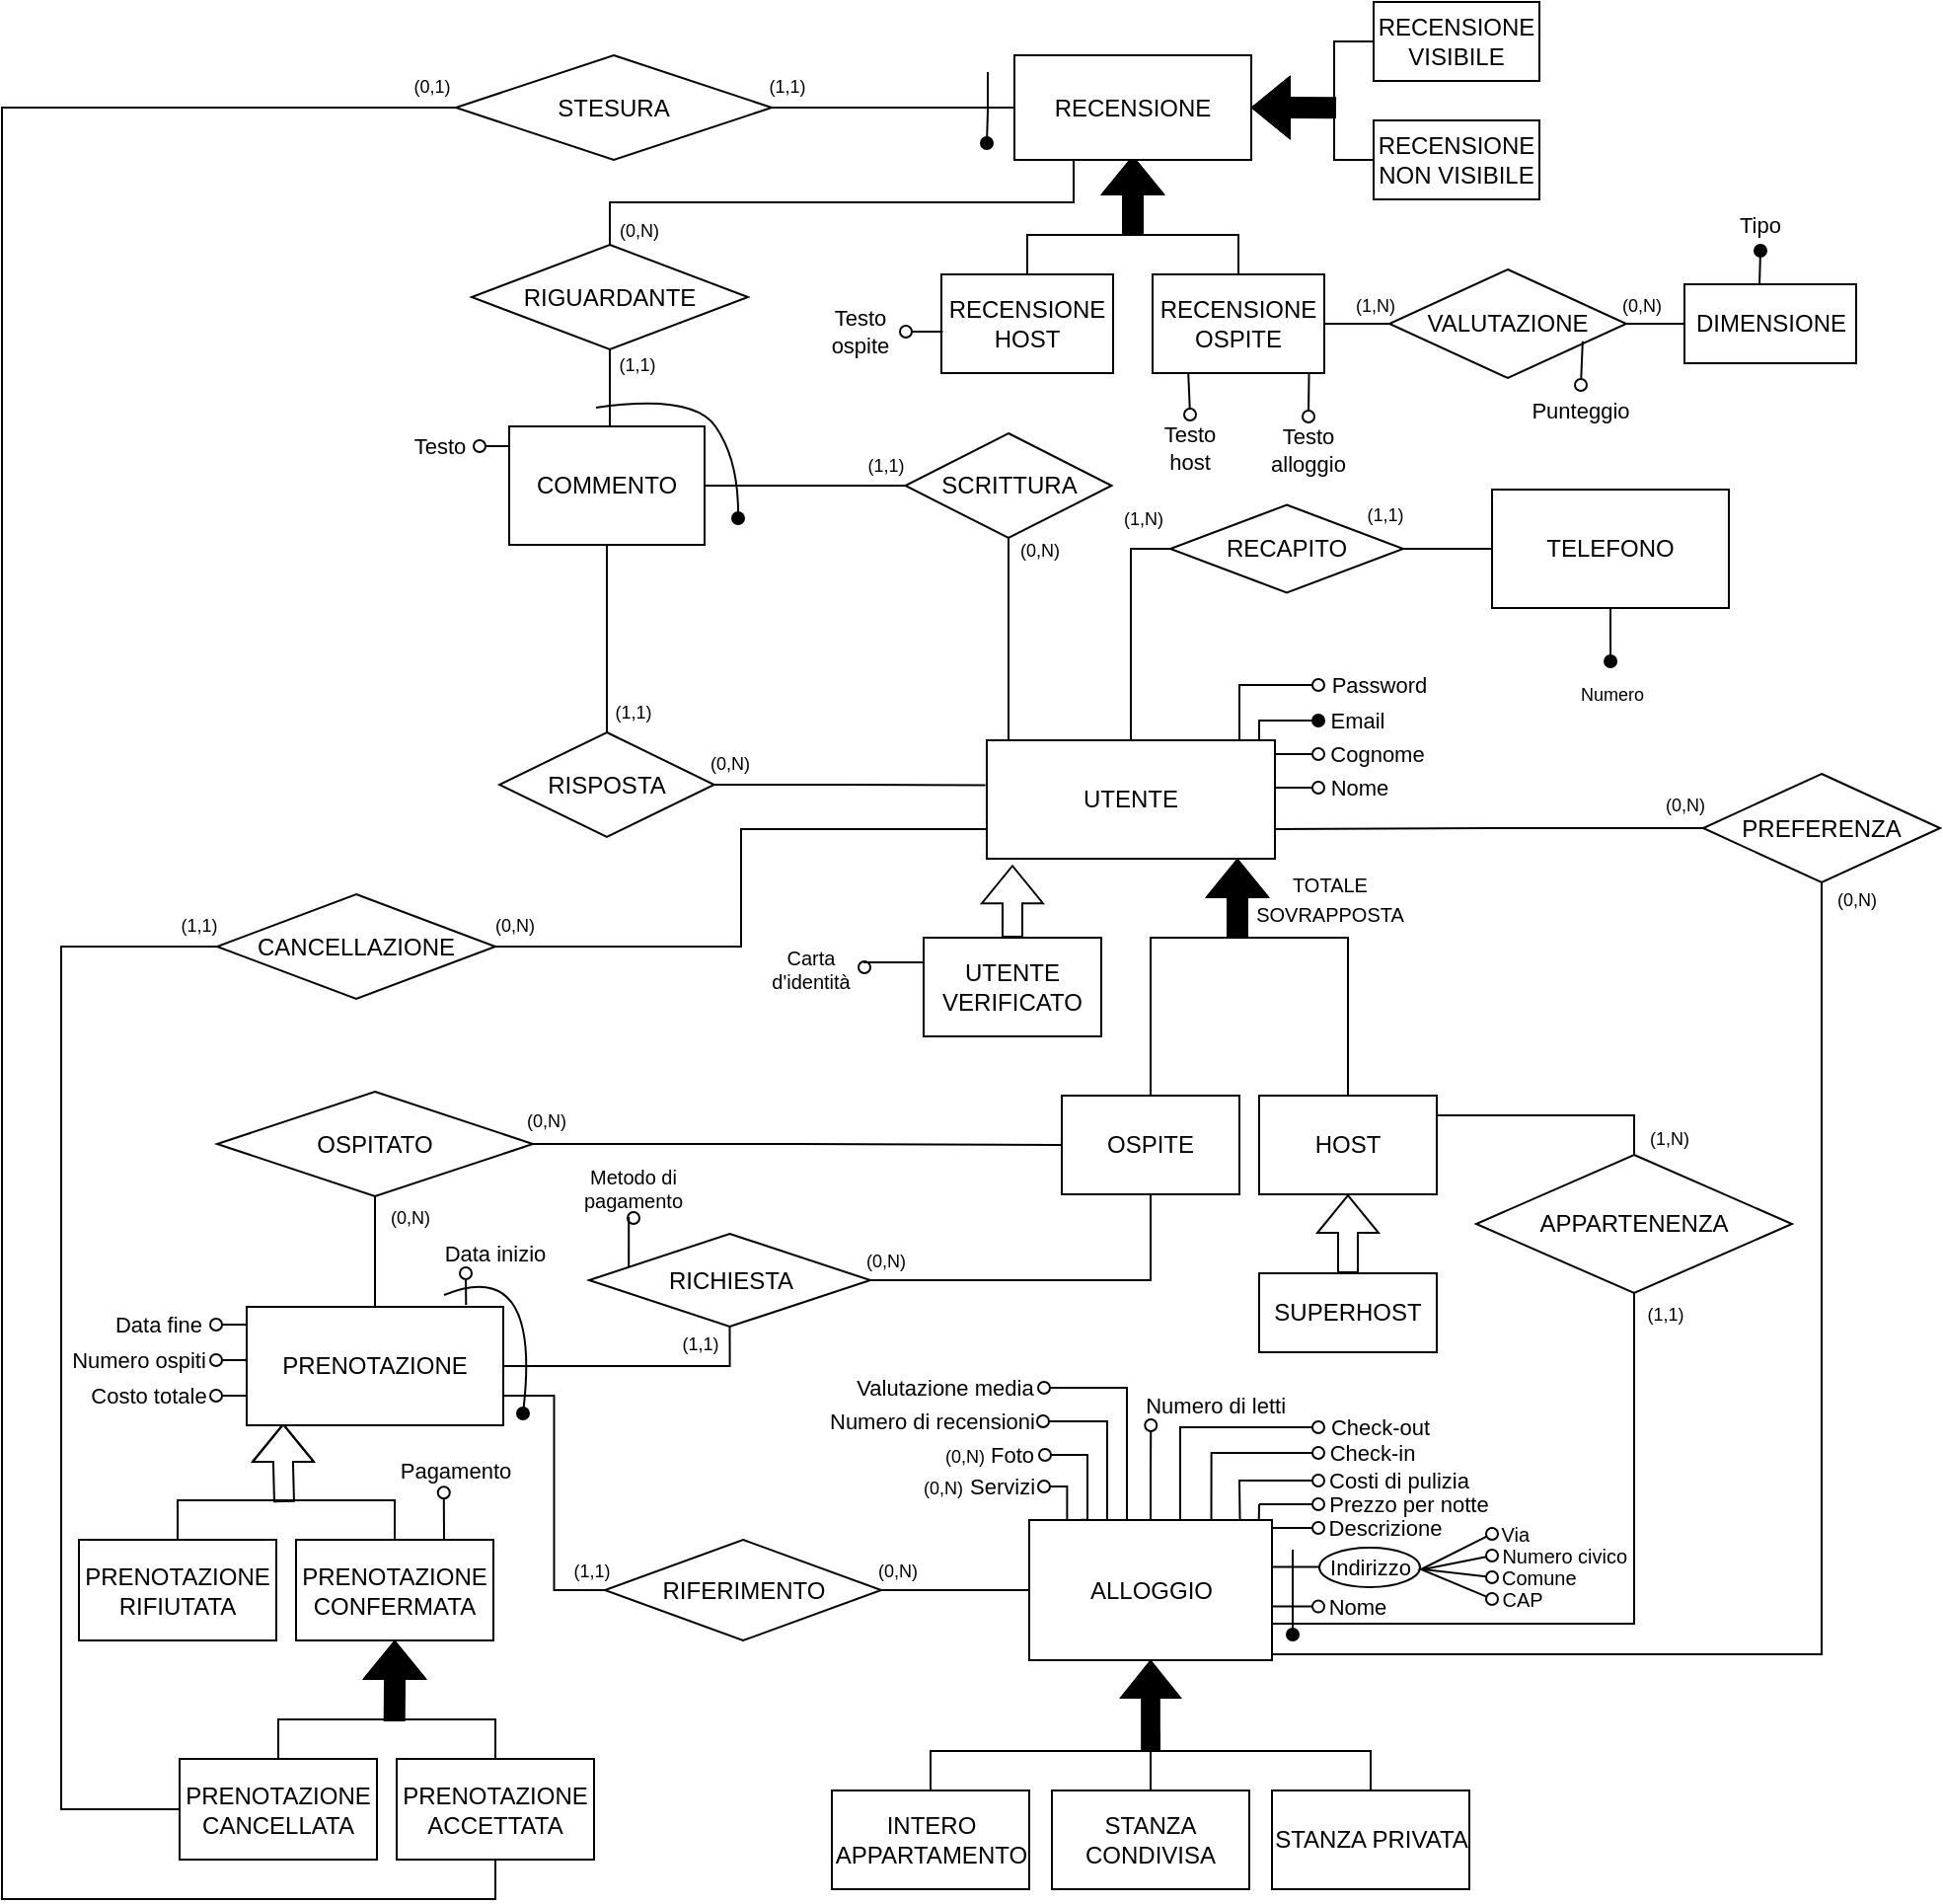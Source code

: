 <mxfile version="18.1.2" type="device"><diagram id="QuIvnspdT_5SwZm8KLzr" name="Page-1"><mxGraphModel dx="716" dy="377" grid="1" gridSize="10" guides="1" tooltips="1" connect="1" arrows="1" fold="1" page="1" pageScale="1" pageWidth="1169" pageHeight="827" math="0" shadow="0"><root><mxCell id="0"/><mxCell id="1" parent="0"/><mxCell id="0Ar7G5O81bU7nIDcJAMi-15" style="edgeStyle=orthogonalEdgeStyle;rounded=0;orthogonalLoop=1;jettySize=auto;html=1;exitX=0.995;exitY=0.135;exitDx=0;exitDy=0;fontSize=10;endArrow=oval;endFill=0;fillColor=#000000;exitPerimeter=0;" parent="1" source="0Ar7G5O81bU7nIDcJAMi-2" edge="1"><mxGeometry relative="1" as="geometry"><mxPoint x="727" y="816.75" as="targetPoint"/><Array as="points"><mxPoint x="727" y="817"/><mxPoint x="727" y="817"/></Array></mxGeometry></mxCell><mxCell id="0Ar7G5O81bU7nIDcJAMi-16" style="edgeStyle=orthogonalEdgeStyle;rounded=0;orthogonalLoop=1;jettySize=auto;html=1;exitX=1;exitY=0.5;exitDx=0;exitDy=0;fontSize=10;endArrow=oval;endFill=0;fillColor=#000000;" parent="1" edge="1"><mxGeometry relative="1" as="geometry"><mxPoint x="727" y="834" as="targetPoint"/><mxPoint x="705" y="834" as="sourcePoint"/></mxGeometry></mxCell><mxCell id="0Ar7G5O81bU7nIDcJAMi-17" style="edgeStyle=orthogonalEdgeStyle;rounded=0;orthogonalLoop=1;jettySize=auto;html=1;exitX=0.862;exitY=0.001;exitDx=0;exitDy=0;fontSize=10;endArrow=oval;endFill=0;fillColor=#000000;exitPerimeter=0;" parent="1" edge="1"><mxGeometry relative="1" as="geometry"><mxPoint x="727" y="782" as="targetPoint"/><mxPoint x="684.852" y="812.05" as="sourcePoint"/><Array as="points"><mxPoint x="687" y="812"/><mxPoint x="687" y="782"/></Array></mxGeometry></mxCell><mxCell id="0Ar7G5O81bU7nIDcJAMi-204" style="edgeStyle=orthogonalEdgeStyle;rounded=0;jumpSize=6;orthogonalLoop=1;jettySize=auto;html=1;exitX=0.25;exitY=0;exitDx=0;exitDy=0;entryX=0.5;entryY=1;entryDx=0;entryDy=0;fontSize=12;startArrow=none;startFill=0;endArrow=none;endFill=0;fillColor=#000000;" parent="1" source="0Ar7G5O81bU7nIDcJAMi-2" target="0Ar7G5O81bU7nIDcJAMi-202" edge="1"><mxGeometry relative="1" as="geometry"><Array as="points"><mxPoint x="570" y="810"/><mxPoint x="570" y="708"/></Array></mxGeometry></mxCell><mxCell id="0Ar7G5O81bU7nIDcJAMi-222" style="edgeStyle=orthogonalEdgeStyle;rounded=0;jumpSize=6;orthogonalLoop=1;jettySize=auto;html=1;exitX=0;exitY=0.75;exitDx=0;exitDy=0;entryX=1;entryY=0.5;entryDx=0;entryDy=0;fontSize=11;startArrow=none;startFill=0;endArrow=none;endFill=0;fillColor=#000000;" parent="1" source="0Ar7G5O81bU7nIDcJAMi-2" target="0Ar7G5O81bU7nIDcJAMi-221" edge="1"><mxGeometry relative="1" as="geometry"/></mxCell><mxCell id="0Ar7G5O81bU7nIDcJAMi-2" value="UTENTE" style="rounded=0;whiteSpace=wrap;html=1;" parent="1" vertex="1"><mxGeometry x="559" y="810" width="146" height="60" as="geometry"/></mxCell><mxCell id="0Ar7G5O81bU7nIDcJAMi-7" style="edgeStyle=orthogonalEdgeStyle;rounded=0;orthogonalLoop=1;jettySize=auto;html=1;entryX=0.089;entryY=1.052;entryDx=0;entryDy=0;entryPerimeter=0;shape=flexArrow;" parent="1" source="0Ar7G5O81bU7nIDcJAMi-3" target="0Ar7G5O81bU7nIDcJAMi-2" edge="1"><mxGeometry relative="1" as="geometry"/></mxCell><mxCell id="0Ar7G5O81bU7nIDcJAMi-12" style="edgeStyle=orthogonalEdgeStyle;rounded=0;orthogonalLoop=1;jettySize=auto;html=1;exitX=0;exitY=0.25;exitDx=0;exitDy=0;fontSize=10;endArrow=oval;endFill=0;fillColor=#000000;" parent="1" source="0Ar7G5O81bU7nIDcJAMi-3" edge="1"><mxGeometry relative="1" as="geometry"><mxPoint x="497" y="925" as="targetPoint"/></mxGeometry></mxCell><mxCell id="0Ar7G5O81bU7nIDcJAMi-3" value="UTENTE VERIFICATO" style="rounded=0;whiteSpace=wrap;html=1;" parent="1" vertex="1"><mxGeometry x="527" y="910" width="90" height="50" as="geometry"/></mxCell><mxCell id="0Ar7G5O81bU7nIDcJAMi-8" style="edgeStyle=orthogonalEdgeStyle;rounded=0;orthogonalLoop=1;jettySize=auto;html=1;exitX=0.5;exitY=0;exitDx=0;exitDy=0;entryX=0.5;entryY=0;entryDx=0;entryDy=0;endArrow=none;endFill=0;" parent="1" source="0Ar7G5O81bU7nIDcJAMi-4" target="0Ar7G5O81bU7nIDcJAMi-5" edge="1"><mxGeometry relative="1" as="geometry"><Array as="points"><mxPoint x="642" y="910"/><mxPoint x="742" y="910"/></Array></mxGeometry></mxCell><mxCell id="0Ar7G5O81bU7nIDcJAMi-122" style="edgeStyle=orthogonalEdgeStyle;rounded=0;jumpSize=6;orthogonalLoop=1;jettySize=auto;html=1;exitX=0.5;exitY=1;exitDx=0;exitDy=0;entryX=1;entryY=0.5;entryDx=0;entryDy=0;fontSize=11;startArrow=none;startFill=0;endArrow=none;endFill=0;fillColor=#000000;" parent="1" source="0Ar7G5O81bU7nIDcJAMi-4" target="0Ar7G5O81bU7nIDcJAMi-121" edge="1"><mxGeometry relative="1" as="geometry"/></mxCell><mxCell id="0Ar7G5O81bU7nIDcJAMi-4" value="OSPITE" style="rounded=0;whiteSpace=wrap;html=1;" parent="1" vertex="1"><mxGeometry x="597" y="990" width="90" height="50" as="geometry"/></mxCell><mxCell id="0Ar7G5O81bU7nIDcJAMi-5" value="HOST" style="rounded=0;whiteSpace=wrap;html=1;" parent="1" vertex="1"><mxGeometry x="697" y="990" width="90" height="50" as="geometry"/></mxCell><mxCell id="0Ar7G5O81bU7nIDcJAMi-9" style="edgeStyle=orthogonalEdgeStyle;rounded=0;orthogonalLoop=1;jettySize=auto;html=1;shape=flexArrow;fillColor=#000000;" parent="1" edge="1"><mxGeometry relative="1" as="geometry"><mxPoint x="685.994" y="910" as="sourcePoint"/><mxPoint x="686" y="870" as="targetPoint"/><Array as="points"><mxPoint x="686" y="880"/><mxPoint x="686" y="880"/></Array></mxGeometry></mxCell><mxCell id="0Ar7G5O81bU7nIDcJAMi-10" value="&lt;font style=&quot;font-size: 10px;&quot;&gt;TOTALE SOVRAPPOSTA&lt;/font&gt;" style="text;html=1;strokeColor=none;fillColor=none;align=center;verticalAlign=middle;whiteSpace=wrap;rounded=0;" parent="1" vertex="1"><mxGeometry x="683" y="875" width="100" height="30" as="geometry"/></mxCell><mxCell id="0Ar7G5O81bU7nIDcJAMi-14" value="Carta d'identità" style="text;html=1;strokeColor=none;fillColor=none;align=center;verticalAlign=middle;whiteSpace=wrap;rounded=0;fontSize=10;" parent="1" vertex="1"><mxGeometry x="440" y="911" width="60" height="30" as="geometry"/></mxCell><mxCell id="0Ar7G5O81bU7nIDcJAMi-20" value="&lt;font style=&quot;font-size: 11px;&quot;&gt;Nome&lt;/font&gt;" style="text;html=1;strokeColor=none;fillColor=none;align=center;verticalAlign=middle;whiteSpace=wrap;rounded=0;fontSize=10;" parent="1" vertex="1"><mxGeometry x="718" y="819" width="60" height="30" as="geometry"/></mxCell><mxCell id="0Ar7G5O81bU7nIDcJAMi-22" value="&lt;font style=&quot;font-size: 11px;&quot;&gt;Email&lt;/font&gt;" style="text;html=1;strokeColor=none;fillColor=none;align=center;verticalAlign=middle;whiteSpace=wrap;rounded=0;fontSize=10;" parent="1" vertex="1"><mxGeometry x="717" y="785" width="60" height="30" as="geometry"/></mxCell><mxCell id="0Ar7G5O81bU7nIDcJAMi-23" value="&lt;font style=&quot;font-size: 11px;&quot;&gt;Password&lt;/font&gt;" style="text;html=1;strokeColor=none;fillColor=none;align=center;verticalAlign=middle;whiteSpace=wrap;rounded=0;fontSize=10;" parent="1" vertex="1"><mxGeometry x="728" y="767" width="60" height="30" as="geometry"/></mxCell><mxCell id="0Ar7G5O81bU7nIDcJAMi-30" style="edgeStyle=orthogonalEdgeStyle;rounded=0;orthogonalLoop=1;jettySize=auto;html=1;fontSize=10;endArrow=oval;endFill=1;fillColor=#000000;" parent="1" edge="1"><mxGeometry relative="1" as="geometry"><mxPoint x="727" y="800" as="targetPoint"/><mxPoint x="697" y="810" as="sourcePoint"/><Array as="points"><mxPoint x="697" y="800"/></Array></mxGeometry></mxCell><mxCell id="0Ar7G5O81bU7nIDcJAMi-33" value="&lt;font style=&quot;font-size: 11px;&quot;&gt;Cognome&lt;/font&gt;" style="text;html=1;strokeColor=none;fillColor=none;align=center;verticalAlign=middle;whiteSpace=wrap;rounded=0;fontSize=10;" parent="1" vertex="1"><mxGeometry x="727" y="802" width="60" height="30" as="geometry"/></mxCell><mxCell id="kyE7fJsMfgmd_AzfYHou-1" style="edgeStyle=orthogonalEdgeStyle;rounded=0;orthogonalLoop=1;jettySize=auto;html=1;exitX=0.5;exitY=0;exitDx=0;exitDy=0;entryX=0.5;entryY=1;entryDx=0;entryDy=0;shape=flexArrow;" parent="1" source="0Ar7G5O81bU7nIDcJAMi-36" target="0Ar7G5O81bU7nIDcJAMi-5" edge="1"><mxGeometry relative="1" as="geometry"/></mxCell><mxCell id="0Ar7G5O81bU7nIDcJAMi-36" value="&lt;font style=&quot;font-size: 12px;&quot;&gt;SUPERHOST&lt;/font&gt;" style="rounded=0;whiteSpace=wrap;html=1;fontSize=11;" parent="1" vertex="1"><mxGeometry x="697" y="1080" width="90" height="40" as="geometry"/></mxCell><mxCell id="0Ar7G5O81bU7nIDcJAMi-45" style="edgeStyle=orthogonalEdgeStyle;rounded=0;jumpSize=6;orthogonalLoop=1;jettySize=auto;html=1;exitX=1;exitY=0.5;exitDx=0;exitDy=0;entryX=0.5;entryY=1;entryDx=0;entryDy=0;fontSize=12;endArrow=none;endFill=0;fillColor=#FFFFFF;" parent="1" target="0Ar7G5O81bU7nIDcJAMi-41" edge="1"><mxGeometry relative="1" as="geometry"><mxPoint x="703.5" y="1257.5" as="sourcePoint"/><mxPoint x="887.0" y="1107" as="targetPoint"/><Array as="points"><mxPoint x="887" y="1257"/></Array></mxGeometry></mxCell><mxCell id="0Ar7G5O81bU7nIDcJAMi-56" style="edgeStyle=orthogonalEdgeStyle;rounded=0;jumpSize=6;orthogonalLoop=1;jettySize=auto;html=1;fontSize=12;endArrow=none;endFill=0;fillColor=#000000;shape=flexArrow;startArrow=block;width=8.846;startSize=5.837;" parent="1" source="0Ar7G5O81bU7nIDcJAMi-38" edge="1"><mxGeometry relative="1" as="geometry"><mxPoint x="647" y="1317" as="targetPoint"/><Array as="points"><mxPoint x="642" y="1317"/></Array></mxGeometry></mxCell><mxCell id="0Ar7G5O81bU7nIDcJAMi-57" style="edgeStyle=orthogonalEdgeStyle;rounded=0;jumpSize=6;orthogonalLoop=1;jettySize=auto;html=1;exitX=1;exitY=0.25;exitDx=0;exitDy=0;fontSize=12;startArrow=none;endArrow=none;endFill=0;fillColor=#000000;startFill=0;entryX=0;entryY=0.5;entryDx=0;entryDy=0;" parent="1" target="kyE7fJsMfgmd_AzfYHou-5" edge="1"><mxGeometry relative="1" as="geometry"><mxPoint x="727" y="1228.857" as="targetPoint"/><mxPoint x="703.5" y="1228.75" as="sourcePoint"/></mxGeometry></mxCell><mxCell id="0Ar7G5O81bU7nIDcJAMi-72" style="edgeStyle=orthogonalEdgeStyle;rounded=0;jumpSize=6;orthogonalLoop=1;jettySize=auto;html=1;exitX=0.75;exitY=0;exitDx=0;exitDy=0;entryX=0;entryY=0.5;entryDx=0;entryDy=0;fontSize=11;startArrow=none;startFill=0;endArrow=oval;endFill=0;fillColor=#000000;" parent="1" source="0Ar7G5O81bU7nIDcJAMi-38" target="0Ar7G5O81bU7nIDcJAMi-71" edge="1"><mxGeometry relative="1" as="geometry"/></mxCell><mxCell id="0Ar7G5O81bU7nIDcJAMi-75" style="edgeStyle=orthogonalEdgeStyle;rounded=0;jumpSize=6;orthogonalLoop=1;jettySize=auto;html=1;exitX=0.5;exitY=0;exitDx=0;exitDy=0;entryX=0;entryY=0.5;entryDx=0;entryDy=0;fontSize=11;startArrow=none;startFill=0;endArrow=oval;endFill=0;fillColor=#000000;" parent="1" source="0Ar7G5O81bU7nIDcJAMi-38" target="0Ar7G5O81bU7nIDcJAMi-73" edge="1"><mxGeometry relative="1" as="geometry"><Array as="points"><mxPoint x="657" y="1205"/><mxPoint x="657" y="1158"/></Array></mxGeometry></mxCell><mxCell id="0Ar7G5O81bU7nIDcJAMi-99" style="edgeStyle=orthogonalEdgeStyle;rounded=0;jumpSize=6;orthogonalLoop=1;jettySize=auto;html=1;exitX=0.5;exitY=0;exitDx=0;exitDy=0;fontSize=12;startArrow=none;startFill=0;endArrow=oval;endFill=0;fillColor=#000000;" parent="1" source="0Ar7G5O81bU7nIDcJAMi-38" edge="1"><mxGeometry relative="1" as="geometry"><mxPoint x="642.138" y="1157" as="targetPoint"/></mxGeometry></mxCell><mxCell id="0Ar7G5O81bU7nIDcJAMi-100" style="edgeStyle=orthogonalEdgeStyle;rounded=0;jumpSize=6;orthogonalLoop=1;jettySize=auto;html=1;exitX=0.25;exitY=0;exitDx=0;exitDy=0;entryX=1;entryY=0.5;entryDx=0;entryDy=0;fontSize=12;startArrow=none;startFill=0;endArrow=oval;endFill=0;fillColor=#000000;" parent="1" source="0Ar7G5O81bU7nIDcJAMi-38" target="0Ar7G5O81bU7nIDcJAMi-81" edge="1"><mxGeometry relative="1" as="geometry"><Array as="points"><mxPoint x="630" y="1205"/><mxPoint x="630" y="1138"/></Array></mxGeometry></mxCell><mxCell id="0Ar7G5O81bU7nIDcJAMi-131" style="edgeStyle=orthogonalEdgeStyle;rounded=0;jumpSize=6;orthogonalLoop=1;jettySize=auto;html=1;exitX=0;exitY=0.5;exitDx=0;exitDy=0;entryX=1;entryY=0.5;entryDx=0;entryDy=0;fontSize=11;startArrow=none;startFill=0;endArrow=none;endFill=0;fillColor=#000000;" parent="1" source="0Ar7G5O81bU7nIDcJAMi-38" target="0Ar7G5O81bU7nIDcJAMi-128" edge="1"><mxGeometry relative="1" as="geometry"/></mxCell><mxCell id="0Ar7G5O81bU7nIDcJAMi-38" value="&lt;font style=&quot;font-size: 12px;&quot;&gt;ALLOGGIO&lt;/font&gt;" style="rounded=0;whiteSpace=wrap;html=1;fontSize=11;" parent="1" vertex="1"><mxGeometry x="580.5" y="1205" width="123" height="71" as="geometry"/></mxCell><mxCell id="kyE7fJsMfgmd_AzfYHou-2" style="edgeStyle=orthogonalEdgeStyle;rounded=0;orthogonalLoop=1;jettySize=auto;html=1;exitX=0.5;exitY=0;exitDx=0;exitDy=0;entryX=1;entryY=0.25;entryDx=0;entryDy=0;endArrow=none;endFill=0;" parent="1" source="0Ar7G5O81bU7nIDcJAMi-41" target="0Ar7G5O81bU7nIDcJAMi-5" edge="1"><mxGeometry relative="1" as="geometry"/></mxCell><mxCell id="0Ar7G5O81bU7nIDcJAMi-41" value="&lt;font style=&quot;font-size: 12px;&quot;&gt;APPARTENENZA&lt;/font&gt;" style="rhombus;whiteSpace=wrap;html=1;fontSize=11;" parent="1" vertex="1"><mxGeometry x="807" y="1020" width="160" height="70" as="geometry"/></mxCell><mxCell id="0Ar7G5O81bU7nIDcJAMi-46" value="&lt;font style=&quot;font-size: 9px;&quot;&gt;(1,N)&lt;/font&gt;" style="text;html=1;strokeColor=none;fillColor=none;align=center;verticalAlign=middle;whiteSpace=wrap;rounded=0;fontSize=10;" parent="1" vertex="1"><mxGeometry x="875" y="996" width="60" height="30" as="geometry"/></mxCell><mxCell id="0Ar7G5O81bU7nIDcJAMi-48" value="&lt;font style=&quot;font-size: 9px;&quot;&gt;(1,1)&lt;/font&gt;" style="text;html=1;strokeColor=none;fillColor=none;align=center;verticalAlign=middle;whiteSpace=wrap;rounded=0;fontSize=10;" parent="1" vertex="1"><mxGeometry x="873" y="1085" width="60" height="30" as="geometry"/></mxCell><mxCell id="0Ar7G5O81bU7nIDcJAMi-55" style="edgeStyle=orthogonalEdgeStyle;rounded=0;jumpSize=6;orthogonalLoop=1;jettySize=auto;html=1;exitX=0.5;exitY=0;exitDx=0;exitDy=0;entryX=0.5;entryY=0;entryDx=0;entryDy=0;fontSize=12;endArrow=none;endFill=0;fillColor=#FFFFFF;" parent="1" source="0Ar7G5O81bU7nIDcJAMi-49" target="0Ar7G5O81bU7nIDcJAMi-52" edge="1"><mxGeometry relative="1" as="geometry"/></mxCell><mxCell id="0Ar7G5O81bU7nIDcJAMi-49" value="STANZA PRIVATA" style="rounded=0;whiteSpace=wrap;html=1;fontSize=12;" parent="1" vertex="1"><mxGeometry x="703.5" y="1342" width="100" height="50" as="geometry"/></mxCell><mxCell id="0Ar7G5O81bU7nIDcJAMi-50" value="INTERO APPARTAMENTO" style="rounded=0;whiteSpace=wrap;html=1;fontSize=12;" parent="1" vertex="1"><mxGeometry x="480.5" y="1342" width="100" height="50" as="geometry"/></mxCell><mxCell id="0Ar7G5O81bU7nIDcJAMi-54" style="edgeStyle=orthogonalEdgeStyle;rounded=0;jumpSize=6;orthogonalLoop=1;jettySize=auto;html=1;exitX=0.5;exitY=0;exitDx=0;exitDy=0;entryX=0.5;entryY=0;entryDx=0;entryDy=0;fontSize=12;endArrow=none;endFill=0;fillColor=#FFFFFF;" parent="1" source="0Ar7G5O81bU7nIDcJAMi-52" target="0Ar7G5O81bU7nIDcJAMi-50" edge="1"><mxGeometry relative="1" as="geometry"/></mxCell><mxCell id="0Ar7G5O81bU7nIDcJAMi-52" value="STANZA CONDIVISA" style="rounded=0;whiteSpace=wrap;html=1;fontSize=12;" parent="1" vertex="1"><mxGeometry x="592" y="1342" width="100" height="50" as="geometry"/></mxCell><mxCell id="0Ar7G5O81bU7nIDcJAMi-58" style="edgeStyle=orthogonalEdgeStyle;rounded=0;jumpSize=6;orthogonalLoop=1;jettySize=auto;html=1;exitX=1;exitY=0.25;exitDx=0;exitDy=0;fontSize=12;startArrow=none;endArrow=oval;endFill=0;fillColor=#000000;startFill=0;" parent="1" edge="1"><mxGeometry relative="1" as="geometry"><mxPoint x="727" y="1209.107" as="targetPoint"/><mxPoint x="703.5" y="1209" as="sourcePoint"/></mxGeometry></mxCell><mxCell id="0Ar7G5O81bU7nIDcJAMi-59" style="edgeStyle=orthogonalEdgeStyle;rounded=0;jumpSize=6;orthogonalLoop=1;jettySize=auto;html=1;fontSize=12;startArrow=none;endArrow=oval;endFill=0;fillColor=#000000;startFill=0;" parent="1" edge="1"><mxGeometry relative="1" as="geometry"><mxPoint x="727" y="1197.107" as="targetPoint"/><mxPoint x="697" y="1197" as="sourcePoint"/><Array as="points"/></mxGeometry></mxCell><mxCell id="0Ar7G5O81bU7nIDcJAMi-60" value="" style="endArrow=none;html=1;rounded=0;fontSize=12;fillColor=#000000;jumpSize=6;exitX=0.946;exitY=0.005;exitDx=0;exitDy=0;exitPerimeter=0;" parent="1" source="0Ar7G5O81bU7nIDcJAMi-38" edge="1"><mxGeometry width="50" height="50" relative="1" as="geometry"><mxPoint x="697" y="1237" as="sourcePoint"/><mxPoint x="697" y="1197" as="targetPoint"/></mxGeometry></mxCell><mxCell id="0Ar7G5O81bU7nIDcJAMi-63" style="edgeStyle=orthogonalEdgeStyle;rounded=0;jumpSize=6;orthogonalLoop=1;jettySize=auto;html=1;fontSize=12;startArrow=none;endArrow=oval;endFill=0;fillColor=#000000;startFill=0;" parent="1" edge="1"><mxGeometry relative="1" as="geometry"><mxPoint x="727" y="1185.127" as="targetPoint"/><mxPoint x="697" y="1185.02" as="sourcePoint"/><Array as="points"/></mxGeometry></mxCell><mxCell id="0Ar7G5O81bU7nIDcJAMi-64" value="" style="endArrow=none;html=1;rounded=0;fontSize=12;fillColor=#000000;jumpSize=6;exitX=0.868;exitY=0;exitDx=0;exitDy=0;exitPerimeter=0;" parent="1" source="0Ar7G5O81bU7nIDcJAMi-38" edge="1"><mxGeometry width="50" height="50" relative="1" as="geometry"><mxPoint x="688.002" y="1205.0" as="sourcePoint"/><mxPoint x="697" y="1185" as="targetPoint"/><Array as="points"><mxPoint x="687" y="1185"/></Array></mxGeometry></mxCell><mxCell id="0Ar7G5O81bU7nIDcJAMi-65" style="edgeStyle=orthogonalEdgeStyle;rounded=0;jumpSize=6;orthogonalLoop=1;jettySize=auto;html=1;exitX=1;exitY=0.25;exitDx=0;exitDy=0;fontSize=12;startArrow=none;endArrow=oval;endFill=0;fillColor=#000000;startFill=0;" parent="1" edge="1"><mxGeometry relative="1" as="geometry"><mxPoint x="727" y="1248.857" as="targetPoint"/><mxPoint x="703.5" y="1248.75" as="sourcePoint"/></mxGeometry></mxCell><mxCell id="0Ar7G5O81bU7nIDcJAMi-66" value="&lt;font style=&quot;font-size: 11px;&quot;&gt;Nome&lt;/font&gt;" style="text;html=1;strokeColor=none;fillColor=none;align=center;verticalAlign=middle;whiteSpace=wrap;rounded=0;fontSize=12;" parent="1" vertex="1"><mxGeometry x="717" y="1234" width="60" height="30" as="geometry"/></mxCell><mxCell id="0Ar7G5O81bU7nIDcJAMi-68" value="&lt;font style=&quot;font-size: 11px;&quot;&gt;Descrizione&lt;/font&gt;" style="text;html=1;strokeColor=none;fillColor=none;align=center;verticalAlign=middle;whiteSpace=wrap;rounded=0;fontSize=12;" parent="1" vertex="1"><mxGeometry x="731" y="1194" width="60" height="30" as="geometry"/></mxCell><mxCell id="0Ar7G5O81bU7nIDcJAMi-69" value="&lt;font style=&quot;font-size: 11px;&quot;&gt;Prezzo per notte&lt;/font&gt;" style="text;html=1;strokeColor=none;fillColor=none;align=center;verticalAlign=middle;whiteSpace=wrap;rounded=0;fontSize=12;" parent="1" vertex="1"><mxGeometry x="730" y="1182" width="86" height="30" as="geometry"/></mxCell><mxCell id="0Ar7G5O81bU7nIDcJAMi-70" value="&lt;font style=&quot;font-size: 11px;&quot;&gt;Costi di pulizia&lt;/font&gt;" style="text;html=1;strokeColor=none;fillColor=none;align=center;verticalAlign=middle;whiteSpace=wrap;rounded=0;fontSize=12;" parent="1" vertex="1"><mxGeometry x="725" y="1170" width="86" height="30" as="geometry"/></mxCell><mxCell id="0Ar7G5O81bU7nIDcJAMi-71" value="&lt;font style=&quot;font-size: 11px;&quot;&gt;&amp;nbsp;Check-in&lt;/font&gt;" style="text;html=1;strokeColor=none;fillColor=none;align=center;verticalAlign=middle;whiteSpace=wrap;rounded=0;fontSize=12;" parent="1" vertex="1"><mxGeometry x="727" y="1156" width="52" height="30" as="geometry"/></mxCell><mxCell id="0Ar7G5O81bU7nIDcJAMi-73" value="&lt;font style=&quot;font-size: 11px;&quot;&gt;&amp;nbsp;Check-out&lt;/font&gt;" style="text;html=1;strokeColor=none;fillColor=none;align=center;verticalAlign=middle;whiteSpace=wrap;rounded=0;fontSize=12;" parent="1" vertex="1"><mxGeometry x="727" y="1143" width="60" height="30" as="geometry"/></mxCell><mxCell id="0Ar7G5O81bU7nIDcJAMi-101" style="edgeStyle=orthogonalEdgeStyle;rounded=0;jumpSize=6;orthogonalLoop=1;jettySize=auto;html=1;exitX=1;exitY=0.5;exitDx=0;exitDy=0;entryX=0.25;entryY=0;entryDx=0;entryDy=0;fontSize=12;startArrow=oval;startFill=0;endArrow=none;endFill=0;fillColor=#000000;" parent="1" source="0Ar7G5O81bU7nIDcJAMi-80" target="0Ar7G5O81bU7nIDcJAMi-38" edge="1"><mxGeometry relative="1" as="geometry"><Array as="points"><mxPoint x="620" y="1155"/><mxPoint x="620" y="1205"/></Array></mxGeometry></mxCell><mxCell id="0Ar7G5O81bU7nIDcJAMi-80" value="Numero di recensioni&amp;nbsp;" style="text;html=1;strokeColor=none;fillColor=none;align=center;verticalAlign=middle;whiteSpace=wrap;rounded=0;fontSize=11;" parent="1" vertex="1"><mxGeometry x="477.5" y="1140" width="110" height="30" as="geometry"/></mxCell><mxCell id="0Ar7G5O81bU7nIDcJAMi-81" value="Valutazione media&amp;nbsp;" style="text;html=1;strokeColor=none;fillColor=none;align=center;verticalAlign=middle;whiteSpace=wrap;rounded=0;fontSize=11;" parent="1" vertex="1"><mxGeometry x="491" y="1123" width="97" height="30" as="geometry"/></mxCell><mxCell id="0Ar7G5O81bU7nIDcJAMi-82" value="&amp;nbsp; Numero di letti" style="text;html=1;strokeColor=none;fillColor=none;align=center;verticalAlign=middle;whiteSpace=wrap;rounded=0;fontSize=11;rotation=0;" parent="1" vertex="1"><mxGeometry x="627" y="1132" width="90" height="30" as="geometry"/></mxCell><mxCell id="0Ar7G5O81bU7nIDcJAMi-95" style="edgeStyle=orthogonalEdgeStyle;rounded=0;jumpSize=6;orthogonalLoop=1;jettySize=auto;html=1;exitX=0.25;exitY=1;exitDx=0;exitDy=0;fontSize=11;startArrow=block;startFill=0;endArrow=none;endFill=0;fillColor=#FFFFFF;shape=flexArrow;" parent="1" edge="1"><mxGeometry relative="1" as="geometry"><mxPoint x="203" y="1196" as="targetPoint"/><mxPoint x="202.5" y="1156" as="sourcePoint"/><Array as="points"><mxPoint x="202" y="1177"/><mxPoint x="203" y="1177"/></Array></mxGeometry></mxCell><mxCell id="0Ar7G5O81bU7nIDcJAMi-84" value="&lt;font style=&quot;font-size: 12px;&quot;&gt;PRENOTAZIONE&lt;/font&gt;" style="rounded=0;whiteSpace=wrap;html=1;fontSize=11;" parent="1" vertex="1"><mxGeometry x="184" y="1097" width="130" height="60" as="geometry"/></mxCell><mxCell id="0Ar7G5O81bU7nIDcJAMi-87" style="edgeStyle=orthogonalEdgeStyle;rounded=0;jumpSize=6;orthogonalLoop=1;jettySize=auto;html=1;exitX=1;exitY=0.5;exitDx=0;exitDy=0;entryX=0;entryY=0.5;entryDx=0;entryDy=0;fontSize=11;startArrow=none;startFill=0;endArrow=none;endFill=0;fillColor=#000000;" parent="1" source="0Ar7G5O81bU7nIDcJAMi-85" target="0Ar7G5O81bU7nIDcJAMi-4" edge="1"><mxGeometry relative="1" as="geometry"/></mxCell><mxCell id="0Ar7G5O81bU7nIDcJAMi-88" style="edgeStyle=orthogonalEdgeStyle;rounded=0;jumpSize=6;orthogonalLoop=1;jettySize=auto;html=1;exitX=0.5;exitY=1;exitDx=0;exitDy=0;entryX=0.5;entryY=0;entryDx=0;entryDy=0;fontSize=11;startArrow=none;startFill=0;endArrow=none;endFill=0;fillColor=#000000;" parent="1" source="0Ar7G5O81bU7nIDcJAMi-85" target="0Ar7G5O81bU7nIDcJAMi-84" edge="1"><mxGeometry relative="1" as="geometry"><mxPoint x="249" y="1062" as="sourcePoint"/></mxGeometry></mxCell><mxCell id="0Ar7G5O81bU7nIDcJAMi-85" value="&lt;font style=&quot;font-size: 12px;&quot;&gt;OSPITATO&lt;/font&gt;" style="rhombus;whiteSpace=wrap;html=1;fontSize=11;" parent="1" vertex="1"><mxGeometry x="169" y="988" width="160" height="53" as="geometry"/></mxCell><mxCell id="0Ar7G5O81bU7nIDcJAMi-94" style="edgeStyle=orthogonalEdgeStyle;rounded=0;jumpSize=6;orthogonalLoop=1;jettySize=auto;html=1;exitX=0.5;exitY=0;exitDx=0;exitDy=0;entryX=0.5;entryY=0;entryDx=0;entryDy=0;fontSize=11;startArrow=none;startFill=0;endArrow=none;endFill=0;fillColor=#000000;" parent="1" source="0Ar7G5O81bU7nIDcJAMi-89" target="0Ar7G5O81bU7nIDcJAMi-90" edge="1"><mxGeometry relative="1" as="geometry"/></mxCell><mxCell id="0Ar7G5O81bU7nIDcJAMi-89" value="&lt;font style=&quot;font-size: 12px;&quot;&gt;PRENOTAZIONE RIFIUTATA&lt;/font&gt;" style="rounded=0;whiteSpace=wrap;html=1;fontSize=11;" parent="1" vertex="1"><mxGeometry x="99" y="1215" width="100" height="51" as="geometry"/></mxCell><mxCell id="0Ar7G5O81bU7nIDcJAMi-97" style="edgeStyle=orthogonalEdgeStyle;rounded=0;jumpSize=6;orthogonalLoop=1;jettySize=auto;html=1;exitX=0.5;exitY=1;exitDx=0;exitDy=0;fontSize=11;startArrow=block;startFill=0;endArrow=none;endFill=0;fillColor=#000000;shape=flexArrow;" parent="1" source="0Ar7G5O81bU7nIDcJAMi-90" edge="1"><mxGeometry relative="1" as="geometry"><mxPoint x="258.846" y="1307.0" as="targetPoint"/></mxGeometry></mxCell><mxCell id="0Ar7G5O81bU7nIDcJAMi-220" style="edgeStyle=orthogonalEdgeStyle;rounded=0;jumpSize=6;orthogonalLoop=1;jettySize=auto;html=1;exitX=0.75;exitY=0;exitDx=0;exitDy=0;entryX=0.398;entryY=1.058;entryDx=0;entryDy=0;entryPerimeter=0;fontSize=11;startArrow=none;startFill=0;endArrow=oval;endFill=0;fillColor=#000000;" parent="1" source="0Ar7G5O81bU7nIDcJAMi-90" target="0Ar7G5O81bU7nIDcJAMi-219" edge="1"><mxGeometry relative="1" as="geometry"/></mxCell><mxCell id="0Ar7G5O81bU7nIDcJAMi-90" value="&lt;font style=&quot;font-size: 12px;&quot;&gt;PRENOTAZIONE CONFERMATA&lt;/font&gt;" style="rounded=0;whiteSpace=wrap;html=1;fontSize=11;" parent="1" vertex="1"><mxGeometry x="209" y="1215" width="100" height="51" as="geometry"/></mxCell><mxCell id="0Ar7G5O81bU7nIDcJAMi-176" style="edgeStyle=orthogonalEdgeStyle;rounded=0;jumpSize=6;orthogonalLoop=1;jettySize=auto;html=1;exitX=0.5;exitY=1;exitDx=0;exitDy=0;entryX=0;entryY=0.5;entryDx=0;entryDy=0;fontSize=11;startArrow=none;startFill=0;endArrow=none;endFill=0;fillColor=#000000;" parent="1" source="0Ar7G5O81bU7nIDcJAMi-92" target="0Ar7G5O81bU7nIDcJAMi-161" edge="1"><mxGeometry relative="1" as="geometry"><Array as="points"><mxPoint x="310" y="1397"/><mxPoint x="60" y="1397"/><mxPoint x="60" y="490"/></Array></mxGeometry></mxCell><mxCell id="0Ar7G5O81bU7nIDcJAMi-92" value="&lt;font style=&quot;font-size: 12px;&quot;&gt;PRENOTAZIONE ACCETTATA&lt;/font&gt;" style="rounded=0;whiteSpace=wrap;html=1;fontSize=11;" parent="1" vertex="1"><mxGeometry x="260" y="1326" width="100" height="51" as="geometry"/></mxCell><mxCell id="0Ar7G5O81bU7nIDcJAMi-96" style="edgeStyle=orthogonalEdgeStyle;rounded=0;jumpSize=6;orthogonalLoop=1;jettySize=auto;html=1;exitX=0.5;exitY=0;exitDx=0;exitDy=0;entryX=0.5;entryY=0;entryDx=0;entryDy=0;fontSize=11;startArrow=none;startFill=0;endArrow=none;endFill=0;fillColor=#FFFFFF;" parent="1" source="0Ar7G5O81bU7nIDcJAMi-93" target="0Ar7G5O81bU7nIDcJAMi-92" edge="1"><mxGeometry relative="1" as="geometry"/></mxCell><mxCell id="0Ar7G5O81bU7nIDcJAMi-93" value="&lt;font style=&quot;font-size: 12px;&quot;&gt;PRENOTAZIONE CANCELLATA&lt;/font&gt;" style="rounded=0;whiteSpace=wrap;html=1;fontSize=11;" parent="1" vertex="1"><mxGeometry x="150" y="1326" width="100" height="51" as="geometry"/></mxCell><mxCell id="0Ar7G5O81bU7nIDcJAMi-104" style="edgeStyle=orthogonalEdgeStyle;rounded=0;jumpSize=6;orthogonalLoop=1;jettySize=auto;html=1;exitX=1;exitY=0.5;exitDx=0;exitDy=0;fontSize=12;startArrow=oval;startFill=0;endArrow=none;endFill=0;fillColor=#000000;entryX=0.203;entryY=-0.002;entryDx=0;entryDy=0;entryPerimeter=0;" parent="1" edge="1"><mxGeometry relative="1" as="geometry"><mxPoint x="588.5" y="1172" as="sourcePoint"/><mxPoint x="606.469" y="1204.858" as="targetPoint"/><Array as="points"><mxPoint x="610" y="1172"/><mxPoint x="610" y="1205"/></Array></mxGeometry></mxCell><mxCell id="0Ar7G5O81bU7nIDcJAMi-102" value="Foto&lt;span style=&quot;color: rgba(0, 0, 0, 0); font-family: monospace; font-size: 0px; text-align: start;&quot;&gt;%3CmxGraphModel%3E%3Croot%3E%3CmxCell%20id%3D%220%22%2F%3E%3CmxCell%20id%3D%221%22%20parent%3D%220%22%2F%3E%3CmxCell%20id%3D%222%22%20value%3D%22Valutazione%20media%26amp%3Bnbsp%3B%22%20style%3D%22text%3Bhtml%3D1%3BstrokeColor%3Dnone%3BfillColor%3Dnone%3Balign%3Dcenter%3BverticalAlign%3Dmiddle%3BwhiteSpace%3Dwrap%3Brounded%3D0%3BfontSize%3D11%3B%22%20vertex%3D%221%22%20parent%3D%221%22%3E%3CmxGeometry%20x%3D%22494%22%20y%3D%221110%22%20width%3D%2297%22%20height%3D%2230%22%20as%3D%22geometry%22%2F%3E%3C%2FmxCell%3E%3C%2Froot%3E%3C%2FmxGraphModel%3E&lt;/span&gt;&lt;span style=&quot;color: rgba(0, 0, 0, 0); font-family: monospace; font-size: 0px; text-align: start;&quot;&gt;%3CmxGraphModel%3E%3Croot%3E%3CmxCell%20id%3D%220%22%2F%3E%3CmxCell%20id%3D%221%22%20parent%3D%220%22%2F%3E%3CmxCell%20id%3D%222%22%20value%3D%22Valutazione%20media%26amp%3Bnbsp%3B%22%20style%3D%22text%3Bhtml%3D1%3BstrokeColor%3Dnone%3BfillColor%3Dnone%3Balign%3Dcenter%3BverticalAlign%3Dmiddle%3BwhiteSpace%3Dwrap%3Brounded%3D0%3BfontSize%3D11%3B%22%20vertex%3D%221%22%20parent%3D%221%22%3E%3CmxGeometry%20x%3D%22494%22%20y%3D%221110%22%20width%3D%2297%22%20height%3D%2230%22%20as%3D%22geometry%22%2F%3E%3C%2FmxCell%3E%3C%2Froot%3E%3C%2FmxGraphModel%3E&lt;/span&gt;" style="text;html=1;strokeColor=none;fillColor=none;align=center;verticalAlign=middle;whiteSpace=wrap;rounded=0;fontSize=11;" parent="1" vertex="1"><mxGeometry x="555.5" y="1157" width="32" height="30" as="geometry"/></mxCell><mxCell id="0Ar7G5O81bU7nIDcJAMi-105" style="edgeStyle=orthogonalEdgeStyle;rounded=0;jumpSize=6;orthogonalLoop=1;jettySize=auto;html=1;exitX=1;exitY=0.5;exitDx=0;exitDy=0;fontSize=12;startArrow=oval;startFill=0;endArrow=none;endFill=0;fillColor=#000000;entryX=0.156;entryY=0.003;entryDx=0;entryDy=0;entryPerimeter=0;" parent="1" source="0Ar7G5O81bU7nIDcJAMi-103" target="0Ar7G5O81bU7nIDcJAMi-38" edge="1"><mxGeometry relative="1" as="geometry"><mxPoint x="600" y="1197" as="targetPoint"/></mxGeometry></mxCell><mxCell id="0Ar7G5O81bU7nIDcJAMi-103" value="&amp;nbsp; Servizi" style="text;html=1;strokeColor=none;fillColor=none;align=center;verticalAlign=middle;whiteSpace=wrap;rounded=0;fontSize=11;" parent="1" vertex="1"><mxGeometry x="540" y="1173" width="48" height="30" as="geometry"/></mxCell><mxCell id="0Ar7G5O81bU7nIDcJAMi-107" value="&lt;font style=&quot;font-size: 9px;&quot;&gt;(0,N)&lt;/font&gt;" style="text;html=1;strokeColor=none;fillColor=none;align=center;verticalAlign=middle;whiteSpace=wrap;rounded=0;fontSize=10;" parent="1" vertex="1"><mxGeometry x="517.5" y="1157" width="60" height="30" as="geometry"/></mxCell><mxCell id="0Ar7G5O81bU7nIDcJAMi-108" value="&lt;font style=&quot;font-size: 9px;&quot;&gt;(0,N)&lt;/font&gt;" style="text;html=1;strokeColor=none;fillColor=none;align=center;verticalAlign=middle;whiteSpace=wrap;rounded=0;fontSize=10;" parent="1" vertex="1"><mxGeometry x="506.5" y="1173" width="60" height="30" as="geometry"/></mxCell><mxCell id="0Ar7G5O81bU7nIDcJAMi-109" value="&lt;font style=&quot;font-size: 9px;&quot;&gt;(0,N)&lt;/font&gt;" style="text;html=1;strokeColor=none;fillColor=none;align=center;verticalAlign=middle;whiteSpace=wrap;rounded=0;fontSize=10;" parent="1" vertex="1"><mxGeometry x="477.5" y="1058" width="60" height="30" as="geometry"/></mxCell><mxCell id="0Ar7G5O81bU7nIDcJAMi-111" value="&lt;font style=&quot;font-size: 9px;&quot;&gt;(1,1)&lt;/font&gt;" style="text;html=1;strokeColor=none;fillColor=none;align=center;verticalAlign=middle;whiteSpace=wrap;rounded=0;fontSize=10;" parent="1" vertex="1"><mxGeometry x="384" y="1100" width="60" height="30" as="geometry"/></mxCell><mxCell id="0Ar7G5O81bU7nIDcJAMi-124" style="edgeStyle=orthogonalEdgeStyle;rounded=0;jumpSize=6;orthogonalLoop=1;jettySize=auto;html=1;exitX=0.5;exitY=1;exitDx=0;exitDy=0;entryX=0.141;entryY=0.361;entryDx=0;entryDy=0;entryPerimeter=0;fontSize=11;startArrow=oval;startFill=0;endArrow=none;endFill=0;fillColor=#000000;" parent="1" source="0Ar7G5O81bU7nIDcJAMi-114" target="0Ar7G5O81bU7nIDcJAMi-121" edge="1"><mxGeometry relative="1" as="geometry"><Array as="points"><mxPoint x="378" y="1052"/></Array></mxGeometry></mxCell><mxCell id="0Ar7G5O81bU7nIDcJAMi-114" value="Metodo di pagamento" style="text;html=1;strokeColor=none;fillColor=none;align=center;verticalAlign=middle;whiteSpace=wrap;rounded=0;fontSize=10;" parent="1" vertex="1"><mxGeometry x="350" y="1022" width="60" height="30" as="geometry"/></mxCell><mxCell id="0Ar7G5O81bU7nIDcJAMi-136" style="edgeStyle=orthogonalEdgeStyle;rounded=0;jumpSize=6;orthogonalLoop=1;jettySize=auto;html=1;exitX=0.25;exitY=1;exitDx=0;exitDy=0;fontSize=11;startArrow=oval;startFill=0;endArrow=none;endFill=0;fillColor=#000000;entryX=0.855;entryY=-0.016;entryDx=0;entryDy=0;entryPerimeter=0;" parent="1" source="0Ar7G5O81bU7nIDcJAMi-115" target="0Ar7G5O81bU7nIDcJAMi-84" edge="1"><mxGeometry relative="1" as="geometry"><mxPoint x="296" y="1100" as="targetPoint"/></mxGeometry></mxCell><mxCell id="0Ar7G5O81bU7nIDcJAMi-115" value="&lt;font style=&quot;font-size: 11px;&quot;&gt;&lt;font style=&quot;font-size: 11px;&quot;&gt;Data inizio&lt;/font&gt;&lt;/font&gt;" style="text;html=1;strokeColor=none;fillColor=none;align=center;verticalAlign=middle;whiteSpace=wrap;rounded=0;fontSize=12;" parent="1" vertex="1"><mxGeometry x="280" y="1060" width="60" height="20" as="geometry"/></mxCell><mxCell id="0Ar7G5O81bU7nIDcJAMi-140" style="edgeStyle=orthogonalEdgeStyle;rounded=0;jumpSize=6;orthogonalLoop=1;jettySize=auto;html=1;exitX=1;exitY=0.5;exitDx=0;exitDy=0;entryX=0.001;entryY=0.154;entryDx=0;entryDy=0;entryPerimeter=0;fontSize=11;startArrow=oval;startFill=0;endArrow=none;endFill=0;fillColor=#000000;" parent="1" source="0Ar7G5O81bU7nIDcJAMi-117" target="0Ar7G5O81bU7nIDcJAMi-84" edge="1"><mxGeometry relative="1" as="geometry"/></mxCell><mxCell id="0Ar7G5O81bU7nIDcJAMi-117" value="&lt;font style=&quot;font-size: 11px;&quot;&gt;&lt;font style=&quot;font-size: 11px;&quot;&gt;Data fine&lt;/font&gt;&lt;/font&gt;" style="text;html=1;strokeColor=none;fillColor=none;align=center;verticalAlign=middle;whiteSpace=wrap;rounded=0;fontSize=12;" parent="1" vertex="1"><mxGeometry x="110" y="1091" width="58.5" height="30" as="geometry"/></mxCell><mxCell id="0Ar7G5O81bU7nIDcJAMi-142" style="edgeStyle=orthogonalEdgeStyle;rounded=0;jumpSize=6;orthogonalLoop=1;jettySize=auto;html=1;exitX=1;exitY=0.5;exitDx=0;exitDy=0;entryX=-0.001;entryY=0.433;entryDx=0;entryDy=0;entryPerimeter=0;fontSize=11;startArrow=oval;startFill=0;endArrow=none;endFill=0;fillColor=#000000;" parent="1" source="0Ar7G5O81bU7nIDcJAMi-119" target="0Ar7G5O81bU7nIDcJAMi-84" edge="1"><mxGeometry relative="1" as="geometry"/></mxCell><mxCell id="0Ar7G5O81bU7nIDcJAMi-119" value="&lt;span style=&quot;font-size: 11px;&quot;&gt;Numero ospiti&lt;/span&gt;" style="text;html=1;strokeColor=none;fillColor=none;align=center;verticalAlign=middle;whiteSpace=wrap;rounded=0;fontSize=12;" parent="1" vertex="1"><mxGeometry x="90" y="1109" width="78.5" height="30" as="geometry"/></mxCell><mxCell id="0Ar7G5O81bU7nIDcJAMi-141" style="edgeStyle=orthogonalEdgeStyle;rounded=0;jumpSize=6;orthogonalLoop=1;jettySize=auto;html=1;exitX=1;exitY=0.5;exitDx=0;exitDy=0;entryX=0;entryY=0.75;entryDx=0;entryDy=0;fontSize=11;startArrow=oval;startFill=0;endArrow=none;endFill=0;fillColor=#000000;" parent="1" source="0Ar7G5O81bU7nIDcJAMi-120" target="0Ar7G5O81bU7nIDcJAMi-84" edge="1"><mxGeometry relative="1" as="geometry"/></mxCell><mxCell id="0Ar7G5O81bU7nIDcJAMi-120" value="&lt;span style=&quot;font-size: 11px;&quot;&gt;Costo totale&lt;/span&gt;" style="text;html=1;strokeColor=none;fillColor=none;align=center;verticalAlign=middle;whiteSpace=wrap;rounded=0;fontSize=12;" parent="1" vertex="1"><mxGeometry x="100" y="1127" width="68.5" height="30" as="geometry"/></mxCell><mxCell id="0Ar7G5O81bU7nIDcJAMi-123" style="edgeStyle=orthogonalEdgeStyle;rounded=0;jumpSize=6;orthogonalLoop=1;jettySize=auto;html=1;exitX=0.5;exitY=1;exitDx=0;exitDy=0;entryX=1;entryY=0.5;entryDx=0;entryDy=0;fontSize=11;startArrow=none;startFill=0;endArrow=none;endFill=0;fillColor=#000000;" parent="1" source="0Ar7G5O81bU7nIDcJAMi-121" target="0Ar7G5O81bU7nIDcJAMi-84" edge="1"><mxGeometry relative="1" as="geometry"/></mxCell><mxCell id="0Ar7G5O81bU7nIDcJAMi-121" value="&lt;font style=&quot;font-size: 12px;&quot;&gt;RICHIESTA&lt;/font&gt;" style="rhombus;whiteSpace=wrap;html=1;fontSize=11;" parent="1" vertex="1"><mxGeometry x="357.5" y="1060" width="142.5" height="47" as="geometry"/></mxCell><mxCell id="0Ar7G5O81bU7nIDcJAMi-125" value="&lt;font style=&quot;font-size: 9px;&quot;&gt;(0,N)&lt;/font&gt;" style="text;html=1;strokeColor=none;fillColor=none;align=center;verticalAlign=middle;whiteSpace=wrap;rounded=0;fontSize=10;" parent="1" vertex="1"><mxGeometry x="305.5" y="987" width="60" height="30" as="geometry"/></mxCell><mxCell id="0Ar7G5O81bU7nIDcJAMi-127" value="&lt;font style=&quot;font-size: 9px;&quot;&gt;(0,N)&lt;/font&gt;" style="text;html=1;strokeColor=none;fillColor=none;align=center;verticalAlign=middle;whiteSpace=wrap;rounded=0;fontSize=10;" parent="1" vertex="1"><mxGeometry x="237" y="1036" width="60" height="30" as="geometry"/></mxCell><mxCell id="0Ar7G5O81bU7nIDcJAMi-132" style="edgeStyle=orthogonalEdgeStyle;rounded=0;jumpSize=6;orthogonalLoop=1;jettySize=auto;html=1;exitX=0;exitY=0.5;exitDx=0;exitDy=0;entryX=1;entryY=0.75;entryDx=0;entryDy=0;fontSize=11;startArrow=none;startFill=0;endArrow=none;endFill=0;fillColor=#000000;" parent="1" source="0Ar7G5O81bU7nIDcJAMi-128" target="0Ar7G5O81bU7nIDcJAMi-84" edge="1"><mxGeometry relative="1" as="geometry"/></mxCell><mxCell id="0Ar7G5O81bU7nIDcJAMi-128" value="&lt;font style=&quot;font-size: 12px;&quot;&gt;RIFERIMENTO&lt;/font&gt;" style="rhombus;whiteSpace=wrap;html=1;fontSize=11;" parent="1" vertex="1"><mxGeometry x="365.5" y="1215" width="140" height="51" as="geometry"/></mxCell><mxCell id="0Ar7G5O81bU7nIDcJAMi-133" value="&lt;font style=&quot;font-size: 9px;&quot;&gt;(1,1)&lt;/font&gt;" style="text;html=1;strokeColor=none;fillColor=none;align=center;verticalAlign=middle;whiteSpace=wrap;rounded=0;fontSize=10;" parent="1" vertex="1"><mxGeometry x="329" y="1215" width="60" height="30" as="geometry"/></mxCell><mxCell id="0Ar7G5O81bU7nIDcJAMi-134" value="&lt;font style=&quot;font-size: 9px;&quot;&gt;(0,N)&lt;/font&gt;" style="text;html=1;strokeColor=none;fillColor=none;align=center;verticalAlign=middle;whiteSpace=wrap;rounded=0;fontSize=10;" parent="1" vertex="1"><mxGeometry x="483.5" y="1215" width="60" height="30" as="geometry"/></mxCell><mxCell id="0Ar7G5O81bU7nIDcJAMi-139" value="" style="curved=1;endArrow=oval;html=1;rounded=0;fontSize=11;fillColor=#000000;jumpSize=6;endFill=1;" parent="1" edge="1"><mxGeometry width="50" height="50" relative="1" as="geometry"><mxPoint x="284" y="1091" as="sourcePoint"/><mxPoint x="324" y="1151" as="targetPoint"/><Array as="points"><mxPoint x="333" y="1071"/></Array></mxGeometry></mxCell><mxCell id="0Ar7G5O81bU7nIDcJAMi-144" value="" style="endArrow=none;html=1;rounded=0;fontSize=11;fillColor=#000000;jumpSize=6;endFill=0;startArrow=oval;startFill=1;" parent="1" edge="1"><mxGeometry width="50" height="50" relative="1" as="geometry"><mxPoint x="714" y="1263" as="sourcePoint"/><mxPoint x="714" y="1220" as="targetPoint"/><Array as="points"/></mxGeometry></mxCell><mxCell id="0Ar7G5O81bU7nIDcJAMi-146" style="edgeStyle=orthogonalEdgeStyle;rounded=0;jumpSize=6;orthogonalLoop=1;jettySize=auto;html=1;entryX=1;entryY=0.75;entryDx=0;entryDy=0;fontSize=11;startArrow=none;startFill=0;endArrow=none;endFill=0;fillColor=#000000;" parent="1" source="0Ar7G5O81bU7nIDcJAMi-145" target="0Ar7G5O81bU7nIDcJAMi-2" edge="1"><mxGeometry relative="1" as="geometry"/></mxCell><mxCell id="0Ar7G5O81bU7nIDcJAMi-147" style="edgeStyle=orthogonalEdgeStyle;rounded=0;jumpSize=6;orthogonalLoop=1;jettySize=auto;html=1;entryX=1;entryY=0.75;entryDx=0;entryDy=0;fontSize=11;startArrow=none;startFill=0;endArrow=none;endFill=0;fillColor=#000000;" parent="1" edge="1"><mxGeometry relative="1" as="geometry"><mxPoint x="980" y="880" as="sourcePoint"/><mxPoint x="703.5" y="1261.25" as="targetPoint"/><Array as="points"><mxPoint x="982" y="1273"/><mxPoint x="704" y="1273"/></Array></mxGeometry></mxCell><mxCell id="0Ar7G5O81bU7nIDcJAMi-145" value="&lt;font style=&quot;font-size: 12px;&quot;&gt;PREFERENZA&lt;/font&gt;" style="rhombus;whiteSpace=wrap;html=1;fontSize=11;" parent="1" vertex="1"><mxGeometry x="922" y="827" width="120" height="55" as="geometry"/></mxCell><mxCell id="0Ar7G5O81bU7nIDcJAMi-148" value="&lt;font style=&quot;font-size: 9px;&quot;&gt;(0,N)&lt;/font&gt;" style="text;html=1;strokeColor=none;fillColor=none;align=center;verticalAlign=middle;whiteSpace=wrap;rounded=0;fontSize=10;" parent="1" vertex="1"><mxGeometry x="883" y="827" width="60" height="30" as="geometry"/></mxCell><mxCell id="0Ar7G5O81bU7nIDcJAMi-150" value="&lt;font style=&quot;font-size: 9px;&quot;&gt;(0,N)&lt;/font&gt;" style="text;html=1;strokeColor=none;fillColor=none;align=center;verticalAlign=middle;whiteSpace=wrap;rounded=0;fontSize=10;" parent="1" vertex="1"><mxGeometry x="970" y="875" width="60" height="30" as="geometry"/></mxCell><mxCell id="0Ar7G5O81bU7nIDcJAMi-181" style="edgeStyle=orthogonalEdgeStyle;rounded=0;jumpSize=6;orthogonalLoop=1;jettySize=auto;html=1;exitX=0.5;exitY=0;exitDx=0;exitDy=0;entryX=0.5;entryY=1;entryDx=0;entryDy=0;fontSize=11;startArrow=none;startFill=0;endArrow=none;endFill=0;fillColor=#000000;" parent="1" source="0Ar7G5O81bU7nIDcJAMi-154" target="0Ar7G5O81bU7nIDcJAMi-180" edge="1"><mxGeometry relative="1" as="geometry"/></mxCell><mxCell id="0Ar7G5O81bU7nIDcJAMi-154" value="&lt;font style=&quot;font-size: 12px;&quot;&gt;COMMENTO&lt;/font&gt;" style="rounded=0;whiteSpace=wrap;html=1;fontSize=11;" parent="1" vertex="1"><mxGeometry x="317" y="651" width="99" height="60" as="geometry"/></mxCell><mxCell id="0Ar7G5O81bU7nIDcJAMi-164" style="edgeStyle=orthogonalEdgeStyle;shape=flexArrow;rounded=0;jumpSize=6;orthogonalLoop=1;jettySize=auto;html=1;fontSize=11;startArrow=classic;startFill=1;endArrow=none;endFill=0;fillColor=#000000;" parent="1" edge="1"><mxGeometry relative="1" as="geometry"><mxPoint x="633" y="554" as="targetPoint"/><mxPoint x="633" y="514" as="sourcePoint"/><Array as="points"><mxPoint x="633" y="544"/><mxPoint x="633" y="544"/></Array></mxGeometry></mxCell><mxCell id="0Ar7G5O81bU7nIDcJAMi-167" style="edgeStyle=orthogonalEdgeStyle;rounded=0;jumpSize=6;orthogonalLoop=1;jettySize=auto;html=1;exitX=1;exitY=0.5;exitDx=0;exitDy=0;fontSize=11;startArrow=block;startFill=0;endArrow=none;endFill=0;fillColor=#000000;shape=flexArrow;" parent="1" source="0Ar7G5O81bU7nIDcJAMi-155" edge="1"><mxGeometry relative="1" as="geometry"><mxPoint x="736" y="489.667" as="targetPoint"/></mxGeometry></mxCell><mxCell id="0Ar7G5O81bU7nIDcJAMi-155" value="&lt;font style=&quot;font-size: 12px;&quot;&gt;RECENSIONE&lt;/font&gt;" style="rounded=0;whiteSpace=wrap;html=1;fontSize=11;" parent="1" vertex="1"><mxGeometry x="573" y="463" width="120" height="53" as="geometry"/></mxCell><mxCell id="0Ar7G5O81bU7nIDcJAMi-162" style="edgeStyle=orthogonalEdgeStyle;rounded=0;jumpSize=6;orthogonalLoop=1;jettySize=auto;html=1;exitX=0.5;exitY=0;exitDx=0;exitDy=0;entryX=0.5;entryY=0;entryDx=0;entryDy=0;fontSize=11;startArrow=none;startFill=0;endArrow=none;endFill=0;fillColor=#000000;" parent="1" source="0Ar7G5O81bU7nIDcJAMi-156" target="0Ar7G5O81bU7nIDcJAMi-157" edge="1"><mxGeometry relative="1" as="geometry"/></mxCell><mxCell id="0Ar7G5O81bU7nIDcJAMi-156" value="&lt;font style=&quot;font-size: 12px;&quot;&gt;RECENSIONE HOST&lt;/font&gt;" style="rounded=0;whiteSpace=wrap;html=1;fontSize=11;" parent="1" vertex="1"><mxGeometry x="536" y="574" width="87" height="50" as="geometry"/></mxCell><mxCell id="0Ar7G5O81bU7nIDcJAMi-169" style="edgeStyle=orthogonalEdgeStyle;rounded=0;jumpSize=6;orthogonalLoop=1;jettySize=auto;html=1;exitX=1;exitY=0.5;exitDx=0;exitDy=0;entryX=0;entryY=0.5;entryDx=0;entryDy=0;fontSize=11;startArrow=none;startFill=0;endArrow=none;endFill=0;fillColor=#000000;" parent="1" source="0Ar7G5O81bU7nIDcJAMi-157" target="0Ar7G5O81bU7nIDcJAMi-168" edge="1"><mxGeometry relative="1" as="geometry"/></mxCell><mxCell id="0Ar7G5O81bU7nIDcJAMi-157" value="&lt;font style=&quot;font-size: 12px;&quot;&gt;RECENSIONE OSPITE&lt;/font&gt;" style="rounded=0;whiteSpace=wrap;html=1;fontSize=11;" parent="1" vertex="1"><mxGeometry x="643" y="574" width="87" height="50" as="geometry"/></mxCell><mxCell id="0Ar7G5O81bU7nIDcJAMi-158" value="&lt;font style=&quot;font-size: 12px;&quot;&gt;DIMENSIONE&lt;/font&gt;" style="rounded=0;whiteSpace=wrap;html=1;fontSize=11;" parent="1" vertex="1"><mxGeometry x="912.5" y="579" width="87" height="40" as="geometry"/></mxCell><mxCell id="0Ar7G5O81bU7nIDcJAMi-166" style="edgeStyle=orthogonalEdgeStyle;rounded=0;jumpSize=6;orthogonalLoop=1;jettySize=auto;html=1;exitX=0;exitY=0.5;exitDx=0;exitDy=0;entryX=0;entryY=0.5;entryDx=0;entryDy=0;fontSize=11;startArrow=none;startFill=0;endArrow=none;endFill=0;fillColor=#000000;" parent="1" source="0Ar7G5O81bU7nIDcJAMi-159" target="0Ar7G5O81bU7nIDcJAMi-160" edge="1"><mxGeometry relative="1" as="geometry"/></mxCell><mxCell id="0Ar7G5O81bU7nIDcJAMi-159" value="&lt;font style=&quot;font-size: 12px;&quot;&gt;RECENSIONE VISIBILE&lt;/font&gt;" style="rounded=0;whiteSpace=wrap;html=1;fontSize=11;" parent="1" vertex="1"><mxGeometry x="755" y="436" width="84" height="40" as="geometry"/></mxCell><mxCell id="0Ar7G5O81bU7nIDcJAMi-160" value="&lt;font style=&quot;font-size: 12px;&quot;&gt;RECENSIONE NON VISIBILE&lt;/font&gt;" style="rounded=0;whiteSpace=wrap;html=1;fontSize=11;" parent="1" vertex="1"><mxGeometry x="755" y="496" width="84" height="40" as="geometry"/></mxCell><mxCell id="0Ar7G5O81bU7nIDcJAMi-174" style="edgeStyle=orthogonalEdgeStyle;rounded=0;jumpSize=6;orthogonalLoop=1;jettySize=auto;html=1;exitX=1;exitY=0.5;exitDx=0;exitDy=0;entryX=0;entryY=0.5;entryDx=0;entryDy=0;fontSize=11;startArrow=none;startFill=0;endArrow=none;endFill=0;fillColor=#000000;" parent="1" source="0Ar7G5O81bU7nIDcJAMi-161" target="0Ar7G5O81bU7nIDcJAMi-155" edge="1"><mxGeometry relative="1" as="geometry"/></mxCell><mxCell id="0Ar7G5O81bU7nIDcJAMi-161" value="&lt;font style=&quot;font-size: 12px;&quot;&gt;STESURA&lt;/font&gt;" style="rhombus;whiteSpace=wrap;html=1;fontSize=11;" parent="1" vertex="1"><mxGeometry x="290" y="463" width="160" height="53" as="geometry"/></mxCell><mxCell id="0Ar7G5O81bU7nIDcJAMi-171" style="edgeStyle=orthogonalEdgeStyle;rounded=0;jumpSize=6;orthogonalLoop=1;jettySize=auto;html=1;exitX=1;exitY=0.5;exitDx=0;exitDy=0;entryX=0;entryY=0.5;entryDx=0;entryDy=0;fontSize=11;startArrow=none;startFill=0;endArrow=none;endFill=0;fillColor=#000000;" parent="1" source="0Ar7G5O81bU7nIDcJAMi-168" target="0Ar7G5O81bU7nIDcJAMi-158" edge="1"><mxGeometry relative="1" as="geometry"/></mxCell><mxCell id="0Ar7G5O81bU7nIDcJAMi-168" value="&lt;font style=&quot;font-size: 12px;&quot;&gt;VALUTAZIONE&lt;/font&gt;" style="rhombus;whiteSpace=wrap;html=1;fontSize=11;" parent="1" vertex="1"><mxGeometry x="763" y="571.5" width="120" height="55" as="geometry"/></mxCell><mxCell id="0Ar7G5O81bU7nIDcJAMi-172" value="&lt;font style=&quot;font-size: 9px;&quot;&gt;(1,N)&lt;/font&gt;" style="text;html=1;strokeColor=none;fillColor=none;align=center;verticalAlign=middle;whiteSpace=wrap;rounded=0;fontSize=10;" parent="1" vertex="1"><mxGeometry x="726" y="574" width="60" height="30" as="geometry"/></mxCell><mxCell id="0Ar7G5O81bU7nIDcJAMi-173" value="&lt;font style=&quot;font-size: 9px;&quot;&gt;(0,N)&lt;/font&gt;" style="text;html=1;strokeColor=none;fillColor=none;align=center;verticalAlign=middle;whiteSpace=wrap;rounded=0;fontSize=10;" parent="1" vertex="1"><mxGeometry x="861" y="573.5" width="60" height="30" as="geometry"/></mxCell><mxCell id="0Ar7G5O81bU7nIDcJAMi-177" value="&lt;font style=&quot;font-size: 9px;&quot;&gt;(1,1)&lt;/font&gt;" style="text;html=1;strokeColor=none;fillColor=none;align=center;verticalAlign=middle;whiteSpace=wrap;rounded=0;fontSize=10;" parent="1" vertex="1"><mxGeometry x="428" y="463" width="60" height="30" as="geometry"/></mxCell><mxCell id="0Ar7G5O81bU7nIDcJAMi-179" value="&lt;font style=&quot;font-size: 9px;&quot;&gt;(0,1)&lt;/font&gt;" style="text;html=1;strokeColor=none;fillColor=none;align=center;verticalAlign=middle;whiteSpace=wrap;rounded=0;fontSize=10;" parent="1" vertex="1"><mxGeometry x="248" y="463" width="60" height="30" as="geometry"/></mxCell><mxCell id="0Ar7G5O81bU7nIDcJAMi-182" style="edgeStyle=orthogonalEdgeStyle;rounded=0;jumpSize=6;orthogonalLoop=1;jettySize=auto;html=1;exitX=0.5;exitY=0;exitDx=0;exitDy=0;entryX=0.25;entryY=1;entryDx=0;entryDy=0;fontSize=11;startArrow=none;startFill=0;endArrow=none;endFill=0;fillColor=#000000;" parent="1" source="0Ar7G5O81bU7nIDcJAMi-180" target="0Ar7G5O81bU7nIDcJAMi-155" edge="1"><mxGeometry relative="1" as="geometry"/></mxCell><mxCell id="0Ar7G5O81bU7nIDcJAMi-180" value="&lt;font style=&quot;font-size: 12px;&quot;&gt;RIGUARDANTE&lt;/font&gt;" style="rhombus;whiteSpace=wrap;html=1;fontSize=11;" parent="1" vertex="1"><mxGeometry x="298" y="559" width="140" height="53" as="geometry"/></mxCell><mxCell id="0Ar7G5O81bU7nIDcJAMi-183" value="&lt;font style=&quot;font-size: 9px;&quot;&gt;(1,1)&lt;/font&gt;" style="text;html=1;strokeColor=none;fillColor=none;align=center;verticalAlign=middle;whiteSpace=wrap;rounded=0;fontSize=10;" parent="1" vertex="1"><mxGeometry x="351.5" y="604" width="60" height="30" as="geometry"/></mxCell><mxCell id="0Ar7G5O81bU7nIDcJAMi-184" value="&lt;font style=&quot;font-size: 9px;&quot;&gt;(0,N)&lt;/font&gt;" style="text;html=1;strokeColor=none;fillColor=none;align=center;verticalAlign=middle;whiteSpace=wrap;rounded=0;fontSize=10;" parent="1" vertex="1"><mxGeometry x="352.5" y="536" width="60" height="30" as="geometry"/></mxCell><mxCell id="0Ar7G5O81bU7nIDcJAMi-186" style="edgeStyle=orthogonalEdgeStyle;rounded=0;jumpSize=6;orthogonalLoop=1;jettySize=auto;html=1;exitX=1;exitY=0.5;exitDx=0;exitDy=0;entryX=0;entryY=0.25;entryDx=0;entryDy=0;fontSize=11;startArrow=oval;startFill=0;endArrow=none;endFill=0;fillColor=#000000;" parent="1" source="0Ar7G5O81bU7nIDcJAMi-185" target="0Ar7G5O81bU7nIDcJAMi-154" edge="1"><mxGeometry relative="1" as="geometry"/></mxCell><mxCell id="0Ar7G5O81bU7nIDcJAMi-185" value="Testo" style="text;html=1;strokeColor=none;fillColor=none;align=center;verticalAlign=middle;whiteSpace=wrap;rounded=0;fontSize=11;" parent="1" vertex="1"><mxGeometry x="262" y="646" width="40" height="30" as="geometry"/></mxCell><mxCell id="0Ar7G5O81bU7nIDcJAMi-188" style="edgeStyle=orthogonalEdgeStyle;rounded=0;jumpSize=6;orthogonalLoop=1;jettySize=auto;html=1;exitX=0.5;exitY=0;exitDx=0;exitDy=0;entryX=0.816;entryY=0.662;entryDx=0;entryDy=0;entryPerimeter=0;fontSize=12;startArrow=oval;startFill=0;endArrow=none;endFill=0;fillColor=#000000;" parent="1" source="0Ar7G5O81bU7nIDcJAMi-187" target="0Ar7G5O81bU7nIDcJAMi-168" edge="1"><mxGeometry relative="1" as="geometry"/></mxCell><mxCell id="0Ar7G5O81bU7nIDcJAMi-187" value="Punteggio" style="text;html=1;strokeColor=none;fillColor=none;align=center;verticalAlign=middle;whiteSpace=wrap;rounded=0;fontSize=11;" parent="1" vertex="1"><mxGeometry x="830" y="630" width="60" height="26" as="geometry"/></mxCell><mxCell id="0Ar7G5O81bU7nIDcJAMi-190" style="edgeStyle=orthogonalEdgeStyle;rounded=0;jumpSize=6;orthogonalLoop=1;jettySize=auto;html=1;exitX=0.5;exitY=1;exitDx=0;exitDy=0;entryX=0.437;entryY=0.003;entryDx=0;entryDy=0;entryPerimeter=0;fontSize=12;startArrow=oval;startFill=1;endArrow=none;endFill=0;fillColor=#000000;" parent="1" source="0Ar7G5O81bU7nIDcJAMi-189" target="0Ar7G5O81bU7nIDcJAMi-158" edge="1"><mxGeometry relative="1" as="geometry"/></mxCell><mxCell id="0Ar7G5O81bU7nIDcJAMi-189" value="Tipo" style="text;html=1;strokeColor=none;fillColor=none;align=center;verticalAlign=middle;whiteSpace=wrap;rounded=0;fontSize=11;" parent="1" vertex="1"><mxGeometry x="921" y="536" width="60" height="26" as="geometry"/></mxCell><mxCell id="0Ar7G5O81bU7nIDcJAMi-198" style="edgeStyle=orthogonalEdgeStyle;rounded=0;jumpSize=6;orthogonalLoop=1;jettySize=auto;html=1;exitX=0.5;exitY=0;exitDx=0;exitDy=0;entryX=0.208;entryY=0.998;entryDx=0;entryDy=0;entryPerimeter=0;fontSize=12;startArrow=oval;startFill=0;endArrow=none;endFill=0;fillColor=#000000;" parent="1" source="0Ar7G5O81bU7nIDcJAMi-191" target="0Ar7G5O81bU7nIDcJAMi-157" edge="1"><mxGeometry relative="1" as="geometry"/></mxCell><mxCell id="0Ar7G5O81bU7nIDcJAMi-191" value="Testo &lt;br&gt;host" style="text;html=1;strokeColor=none;fillColor=none;align=center;verticalAlign=middle;whiteSpace=wrap;rounded=0;fontSize=11;" parent="1" vertex="1"><mxGeometry x="632" y="645" width="60" height="34" as="geometry"/></mxCell><mxCell id="0Ar7G5O81bU7nIDcJAMi-195" style="edgeStyle=orthogonalEdgeStyle;rounded=0;jumpSize=6;orthogonalLoop=1;jettySize=auto;html=1;exitX=0.5;exitY=0;exitDx=0;exitDy=0;entryX=0.911;entryY=1.009;entryDx=0;entryDy=0;entryPerimeter=0;fontSize=12;startArrow=oval;startFill=0;endArrow=none;endFill=0;fillColor=#000000;" parent="1" source="0Ar7G5O81bU7nIDcJAMi-193" target="0Ar7G5O81bU7nIDcJAMi-157" edge="1"><mxGeometry relative="1" as="geometry"/></mxCell><mxCell id="0Ar7G5O81bU7nIDcJAMi-193" value="Testo alloggio" style="text;html=1;strokeColor=none;fillColor=none;align=center;verticalAlign=middle;whiteSpace=wrap;rounded=0;fontSize=11;" parent="1" vertex="1"><mxGeometry x="692" y="646" width="60" height="34" as="geometry"/></mxCell><mxCell id="0Ar7G5O81bU7nIDcJAMi-208" style="edgeStyle=orthogonalEdgeStyle;rounded=0;jumpSize=6;orthogonalLoop=1;jettySize=auto;html=1;exitX=1;exitY=0.5;exitDx=0;exitDy=0;entryX=0.008;entryY=0.596;entryDx=0;entryDy=0;entryPerimeter=0;fontSize=12;startArrow=oval;startFill=0;endArrow=none;endFill=0;fillColor=#000000;" parent="1" source="0Ar7G5O81bU7nIDcJAMi-199" target="0Ar7G5O81bU7nIDcJAMi-156" edge="1"><mxGeometry relative="1" as="geometry"/></mxCell><mxCell id="0Ar7G5O81bU7nIDcJAMi-199" value="Testo &lt;br&gt;ospite" style="text;html=1;strokeColor=none;fillColor=none;align=center;verticalAlign=middle;whiteSpace=wrap;rounded=0;fontSize=11;" parent="1" vertex="1"><mxGeometry x="472" y="586" width="46" height="34" as="geometry"/></mxCell><mxCell id="0Ar7G5O81bU7nIDcJAMi-201" value="" style="endArrow=none;html=1;rounded=0;fontSize=12;fillColor=#000000;jumpSize=6;startArrow=oval;startFill=1;" parent="1" edge="1"><mxGeometry width="50" height="50" relative="1" as="geometry"><mxPoint x="559" y="507.5" as="sourcePoint"/><mxPoint x="559.5" y="471.5" as="targetPoint"/><Array as="points"><mxPoint x="559.5" y="491.5"/></Array></mxGeometry></mxCell><mxCell id="0Ar7G5O81bU7nIDcJAMi-205" style="edgeStyle=orthogonalEdgeStyle;rounded=0;jumpSize=6;orthogonalLoop=1;jettySize=auto;html=1;exitX=0;exitY=0.5;exitDx=0;exitDy=0;entryX=1;entryY=0.5;entryDx=0;entryDy=0;fontSize=12;startArrow=none;startFill=0;endArrow=none;endFill=0;fillColor=#000000;" parent="1" source="0Ar7G5O81bU7nIDcJAMi-202" target="0Ar7G5O81bU7nIDcJAMi-154" edge="1"><mxGeometry relative="1" as="geometry"/></mxCell><mxCell id="0Ar7G5O81bU7nIDcJAMi-202" value="&lt;font style=&quot;font-size: 12px;&quot;&gt;SCRITTURA&lt;/font&gt;" style="rhombus;whiteSpace=wrap;html=1;fontSize=11;" parent="1" vertex="1"><mxGeometry x="517.75" y="654.5" width="104.5" height="53" as="geometry"/></mxCell><mxCell id="0Ar7G5O81bU7nIDcJAMi-206" style="edgeStyle=orthogonalEdgeStyle;rounded=0;jumpSize=6;orthogonalLoop=1;jettySize=auto;html=1;exitX=0.5;exitY=0;exitDx=0;exitDy=0;entryX=0.5;entryY=1;entryDx=0;entryDy=0;fontSize=12;startArrow=none;startFill=0;endArrow=none;endFill=0;fillColor=#000000;" parent="1" source="0Ar7G5O81bU7nIDcJAMi-203" target="0Ar7G5O81bU7nIDcJAMi-154" edge="1"><mxGeometry relative="1" as="geometry"/></mxCell><mxCell id="0Ar7G5O81bU7nIDcJAMi-207" style="edgeStyle=orthogonalEdgeStyle;rounded=0;jumpSize=6;orthogonalLoop=1;jettySize=auto;html=1;exitX=1;exitY=0.5;exitDx=0;exitDy=0;entryX=-0.005;entryY=0.379;entryDx=0;entryDy=0;entryPerimeter=0;fontSize=12;startArrow=none;startFill=0;endArrow=none;endFill=0;fillColor=#000000;" parent="1" source="0Ar7G5O81bU7nIDcJAMi-203" target="0Ar7G5O81bU7nIDcJAMi-2" edge="1"><mxGeometry relative="1" as="geometry"/></mxCell><mxCell id="0Ar7G5O81bU7nIDcJAMi-203" value="&lt;font style=&quot;font-size: 12px;&quot;&gt;RISPOSTA&lt;/font&gt;" style="rhombus;whiteSpace=wrap;html=1;fontSize=11;" parent="1" vertex="1"><mxGeometry x="312.12" y="806" width="108.75" height="53" as="geometry"/></mxCell><mxCell id="0Ar7G5O81bU7nIDcJAMi-211" value="" style="curved=1;endArrow=oval;html=1;rounded=0;fontSize=11;fillColor=#000000;jumpSize=6;endFill=1;" parent="1" edge="1"><mxGeometry width="50" height="50" relative="1" as="geometry"><mxPoint x="361" y="641.5" as="sourcePoint"/><mxPoint x="433" y="697.5" as="targetPoint"/><Array as="points"><mxPoint x="410" y="634.5"/><mxPoint x="433" y="667.5"/></Array></mxGeometry></mxCell><mxCell id="0Ar7G5O81bU7nIDcJAMi-212" value="&lt;font style=&quot;font-size: 9px;&quot;&gt;(1,1)&lt;/font&gt;" style="text;html=1;strokeColor=none;fillColor=none;align=center;verticalAlign=middle;whiteSpace=wrap;rounded=0;fontSize=10;" parent="1" vertex="1"><mxGeometry x="477.5" y="654.5" width="60" height="30" as="geometry"/></mxCell><mxCell id="0Ar7G5O81bU7nIDcJAMi-214" value="&lt;font style=&quot;font-size: 9px;&quot;&gt;(1,1)&lt;/font&gt;" style="text;html=1;strokeColor=none;fillColor=none;align=center;verticalAlign=middle;whiteSpace=wrap;rounded=0;fontSize=10;" parent="1" vertex="1"><mxGeometry x="350" y="780" width="60" height="30" as="geometry"/></mxCell><mxCell id="0Ar7G5O81bU7nIDcJAMi-215" value="&lt;font style=&quot;font-size: 9px;&quot;&gt;(0,N)&lt;/font&gt;" style="text;html=1;strokeColor=none;fillColor=none;align=center;verticalAlign=middle;whiteSpace=wrap;rounded=0;fontSize=10;" parent="1" vertex="1"><mxGeometry x="398.75" y="806" width="60" height="30" as="geometry"/></mxCell><mxCell id="0Ar7G5O81bU7nIDcJAMi-216" value="&lt;font style=&quot;font-size: 9px;&quot;&gt;(0,N)&lt;/font&gt;" style="text;html=1;strokeColor=none;fillColor=none;align=center;verticalAlign=middle;whiteSpace=wrap;rounded=0;fontSize=10;" parent="1" vertex="1"><mxGeometry x="556" y="698" width="60" height="30" as="geometry"/></mxCell><mxCell id="0Ar7G5O81bU7nIDcJAMi-219" value="Pagamento" style="text;html=1;strokeColor=none;fillColor=none;align=center;verticalAlign=middle;whiteSpace=wrap;rounded=0;fontSize=11;" parent="1" vertex="1"><mxGeometry x="260" y="1170" width="60" height="20" as="geometry"/></mxCell><mxCell id="0Ar7G5O81bU7nIDcJAMi-223" style="edgeStyle=orthogonalEdgeStyle;rounded=0;jumpSize=6;orthogonalLoop=1;jettySize=auto;html=1;exitX=0;exitY=0.5;exitDx=0;exitDy=0;entryX=0;entryY=0.5;entryDx=0;entryDy=0;fontSize=11;startArrow=none;startFill=0;endArrow=none;endFill=0;fillColor=#000000;" parent="1" source="0Ar7G5O81bU7nIDcJAMi-221" target="0Ar7G5O81bU7nIDcJAMi-93" edge="1"><mxGeometry relative="1" as="geometry"><Array as="points"><mxPoint x="90" y="914"/><mxPoint x="90" y="1352"/></Array></mxGeometry></mxCell><mxCell id="0Ar7G5O81bU7nIDcJAMi-221" value="&lt;font style=&quot;font-size: 12px;&quot;&gt;CANCELLAZIONE&lt;/font&gt;" style="rhombus;whiteSpace=wrap;html=1;fontSize=11;" parent="1" vertex="1"><mxGeometry x="169" y="888" width="141" height="53" as="geometry"/></mxCell><mxCell id="0Ar7G5O81bU7nIDcJAMi-224" value="&lt;font style=&quot;font-size: 9px;&quot;&gt;(0,N)&lt;/font&gt;" style="text;html=1;strokeColor=none;fillColor=none;align=center;verticalAlign=middle;whiteSpace=wrap;rounded=0;fontSize=10;" parent="1" vertex="1"><mxGeometry x="290" y="888" width="60" height="30" as="geometry"/></mxCell><mxCell id="0Ar7G5O81bU7nIDcJAMi-225" value="&lt;font style=&quot;font-size: 9px;&quot;&gt;(1,1)&lt;/font&gt;" style="text;html=1;strokeColor=none;fillColor=none;align=center;verticalAlign=middle;whiteSpace=wrap;rounded=0;fontSize=10;" parent="1" vertex="1"><mxGeometry x="130" y="888" width="60" height="30" as="geometry"/></mxCell><mxCell id="kyE7fJsMfgmd_AzfYHou-5" value="&lt;font style=&quot;font-size: 11px;&quot;&gt;Indirizzo&lt;/font&gt;" style="ellipse;whiteSpace=wrap;html=1;" parent="1" vertex="1"><mxGeometry x="727.5" y="1219" width="51" height="20" as="geometry"/></mxCell><mxCell id="kyE7fJsMfgmd_AzfYHou-6" value="&lt;font style=&quot;font-size: 10px;&quot;&gt;&amp;nbsp;Via&lt;/font&gt;" style="text;html=1;strokeColor=none;fillColor=none;align=center;verticalAlign=middle;whiteSpace=wrap;rounded=0;fontSize=11;" parent="1" vertex="1"><mxGeometry x="815" y="1206" width="21" height="12" as="geometry"/></mxCell><mxCell id="kyE7fJsMfgmd_AzfYHou-7" value="&lt;font style=&quot;font-size: 10px;&quot;&gt;&amp;nbsp;Numero civico&lt;/font&gt;" style="text;html=1;strokeColor=none;fillColor=none;align=center;verticalAlign=middle;whiteSpace=wrap;rounded=0;fontSize=11;" parent="1" vertex="1"><mxGeometry x="815" y="1217" width="71" height="12" as="geometry"/></mxCell><mxCell id="kyE7fJsMfgmd_AzfYHou-8" value="&lt;font style=&quot;font-size: 10px;&quot;&gt;&amp;nbsp;Comune&lt;/font&gt;" style="text;html=1;strokeColor=none;fillColor=none;align=center;verticalAlign=middle;whiteSpace=wrap;rounded=0;fontSize=11;" parent="1" vertex="1"><mxGeometry x="815" y="1228" width="45" height="12" as="geometry"/></mxCell><mxCell id="kyE7fJsMfgmd_AzfYHou-9" value="&lt;font style=&quot;font-size: 10px;&quot;&gt;CAP&lt;/font&gt;" style="text;html=1;strokeColor=none;fillColor=none;align=center;verticalAlign=middle;whiteSpace=wrap;rounded=0;fontSize=11;" parent="1" vertex="1"><mxGeometry x="815" y="1239" width="31" height="12" as="geometry"/></mxCell><mxCell id="kyE7fJsMfgmd_AzfYHou-11" value="" style="endArrow=oval;html=1;rounded=0;fontSize=9;entryX=0;entryY=0.5;entryDx=0;entryDy=0;exitX=0;exitY=0.5;exitDx=0;exitDy=0;endFill=0;startArrow=oval;startFill=0;" parent="1" source="kyE7fJsMfgmd_AzfYHou-9" target="kyE7fJsMfgmd_AzfYHou-6" edge="1"><mxGeometry width="50" height="50" relative="1" as="geometry"><mxPoint x="800" y="1241" as="sourcePoint"/><mxPoint x="800" y="1221" as="targetPoint"/><Array as="points"><mxPoint x="779" y="1230"/></Array></mxGeometry></mxCell><mxCell id="kyE7fJsMfgmd_AzfYHou-12" value="" style="endArrow=oval;html=1;rounded=0;fontSize=9;entryX=0;entryY=0.5;entryDx=0;entryDy=0;exitX=0;exitY=0.5;exitDx=0;exitDy=0;startArrow=oval;startFill=0;endFill=0;" parent="1" source="kyE7fJsMfgmd_AzfYHou-8" target="kyE7fJsMfgmd_AzfYHou-7" edge="1"><mxGeometry width="50" height="50" relative="1" as="geometry"><mxPoint x="820" y="1260" as="sourcePoint"/><mxPoint x="870" y="1210" as="targetPoint"/><Array as="points"><mxPoint x="780" y="1230"/></Array></mxGeometry></mxCell><mxCell id="QV4LKF6cMTGLmhR1vV8K-8" style="edgeStyle=orthogonalEdgeStyle;rounded=0;orthogonalLoop=1;jettySize=auto;html=1;exitX=0;exitY=0.5;exitDx=0;exitDy=0;entryX=1;entryY=0.5;entryDx=0;entryDy=0;fontSize=9;endArrow=none;endFill=0;" edge="1" parent="1" source="QV4LKF6cMTGLmhR1vV8K-1" target="QV4LKF6cMTGLmhR1vV8K-4"><mxGeometry relative="1" as="geometry"/></mxCell><mxCell id="QV4LKF6cMTGLmhR1vV8K-9" style="edgeStyle=orthogonalEdgeStyle;rounded=0;orthogonalLoop=1;jettySize=auto;html=1;exitX=0.5;exitY=1;exitDx=0;exitDy=0;fontSize=9;endArrow=oval;endFill=1;" edge="1" parent="1" source="QV4LKF6cMTGLmhR1vV8K-1"><mxGeometry relative="1" as="geometry"><mxPoint x="875.034" y="770" as="targetPoint"/></mxGeometry></mxCell><mxCell id="QV4LKF6cMTGLmhR1vV8K-1" value="TELEFONO" style="rounded=0;whiteSpace=wrap;html=1;" vertex="1" parent="1"><mxGeometry x="815" y="683" width="120" height="60" as="geometry"/></mxCell><mxCell id="QV4LKF6cMTGLmhR1vV8K-3" value="&lt;font style=&quot;font-size: 9px;&quot;&gt;(1,N)&lt;/font&gt;" style="text;html=1;strokeColor=none;fillColor=none;align=center;verticalAlign=middle;whiteSpace=wrap;rounded=0;" vertex="1" parent="1"><mxGeometry x="617" y="683" width="43" height="27" as="geometry"/></mxCell><mxCell id="QV4LKF6cMTGLmhR1vV8K-4" value="RECAPITO" style="rhombus;whiteSpace=wrap;html=1;" vertex="1" parent="1"><mxGeometry x="652" y="690.75" width="118" height="44.5" as="geometry"/></mxCell><mxCell id="QV4LKF6cMTGLmhR1vV8K-5" value="" style="edgeStyle=orthogonalEdgeStyle;rounded=0;orthogonalLoop=1;jettySize=auto;html=1;exitX=0.5;exitY=0;exitDx=0;exitDy=0;entryX=0;entryY=0.5;entryDx=0;entryDy=0;endArrow=none;endFill=0;" edge="1" parent="1" source="0Ar7G5O81bU7nIDcJAMi-2" target="QV4LKF6cMTGLmhR1vV8K-4"><mxGeometry relative="1" as="geometry"><mxPoint x="632" y="810" as="sourcePoint"/><mxPoint x="816" y="713" as="targetPoint"/></mxGeometry></mxCell><mxCell id="QV4LKF6cMTGLmhR1vV8K-6" value="(1,1)" style="text;html=1;strokeColor=none;fillColor=none;align=center;verticalAlign=middle;whiteSpace=wrap;rounded=0;fontSize=9;" vertex="1" parent="1"><mxGeometry x="731" y="681" width="60" height="30" as="geometry"/></mxCell><mxCell id="QV4LKF6cMTGLmhR1vV8K-10" value="Numero" style="text;html=1;strokeColor=none;fillColor=none;align=center;verticalAlign=middle;whiteSpace=wrap;rounded=0;fontSize=9;" vertex="1" parent="1"><mxGeometry x="846" y="772" width="60" height="30" as="geometry"/></mxCell></root></mxGraphModel></diagram></mxfile>